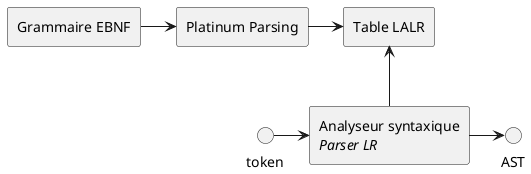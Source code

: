 @startuml

skinparam monochrome true

rectangle "Analyseur syntaxique\n<i>Parser LR</i>" as parser

rectangle "Table LALR" as table
rectangle "Platinum Parsing" as pp
rectangle "Grammaire EBNF" as ebnf

token -> parser
parser -> AST

table <-- parser
ebnf -> pp
pp -> table

@enduml
